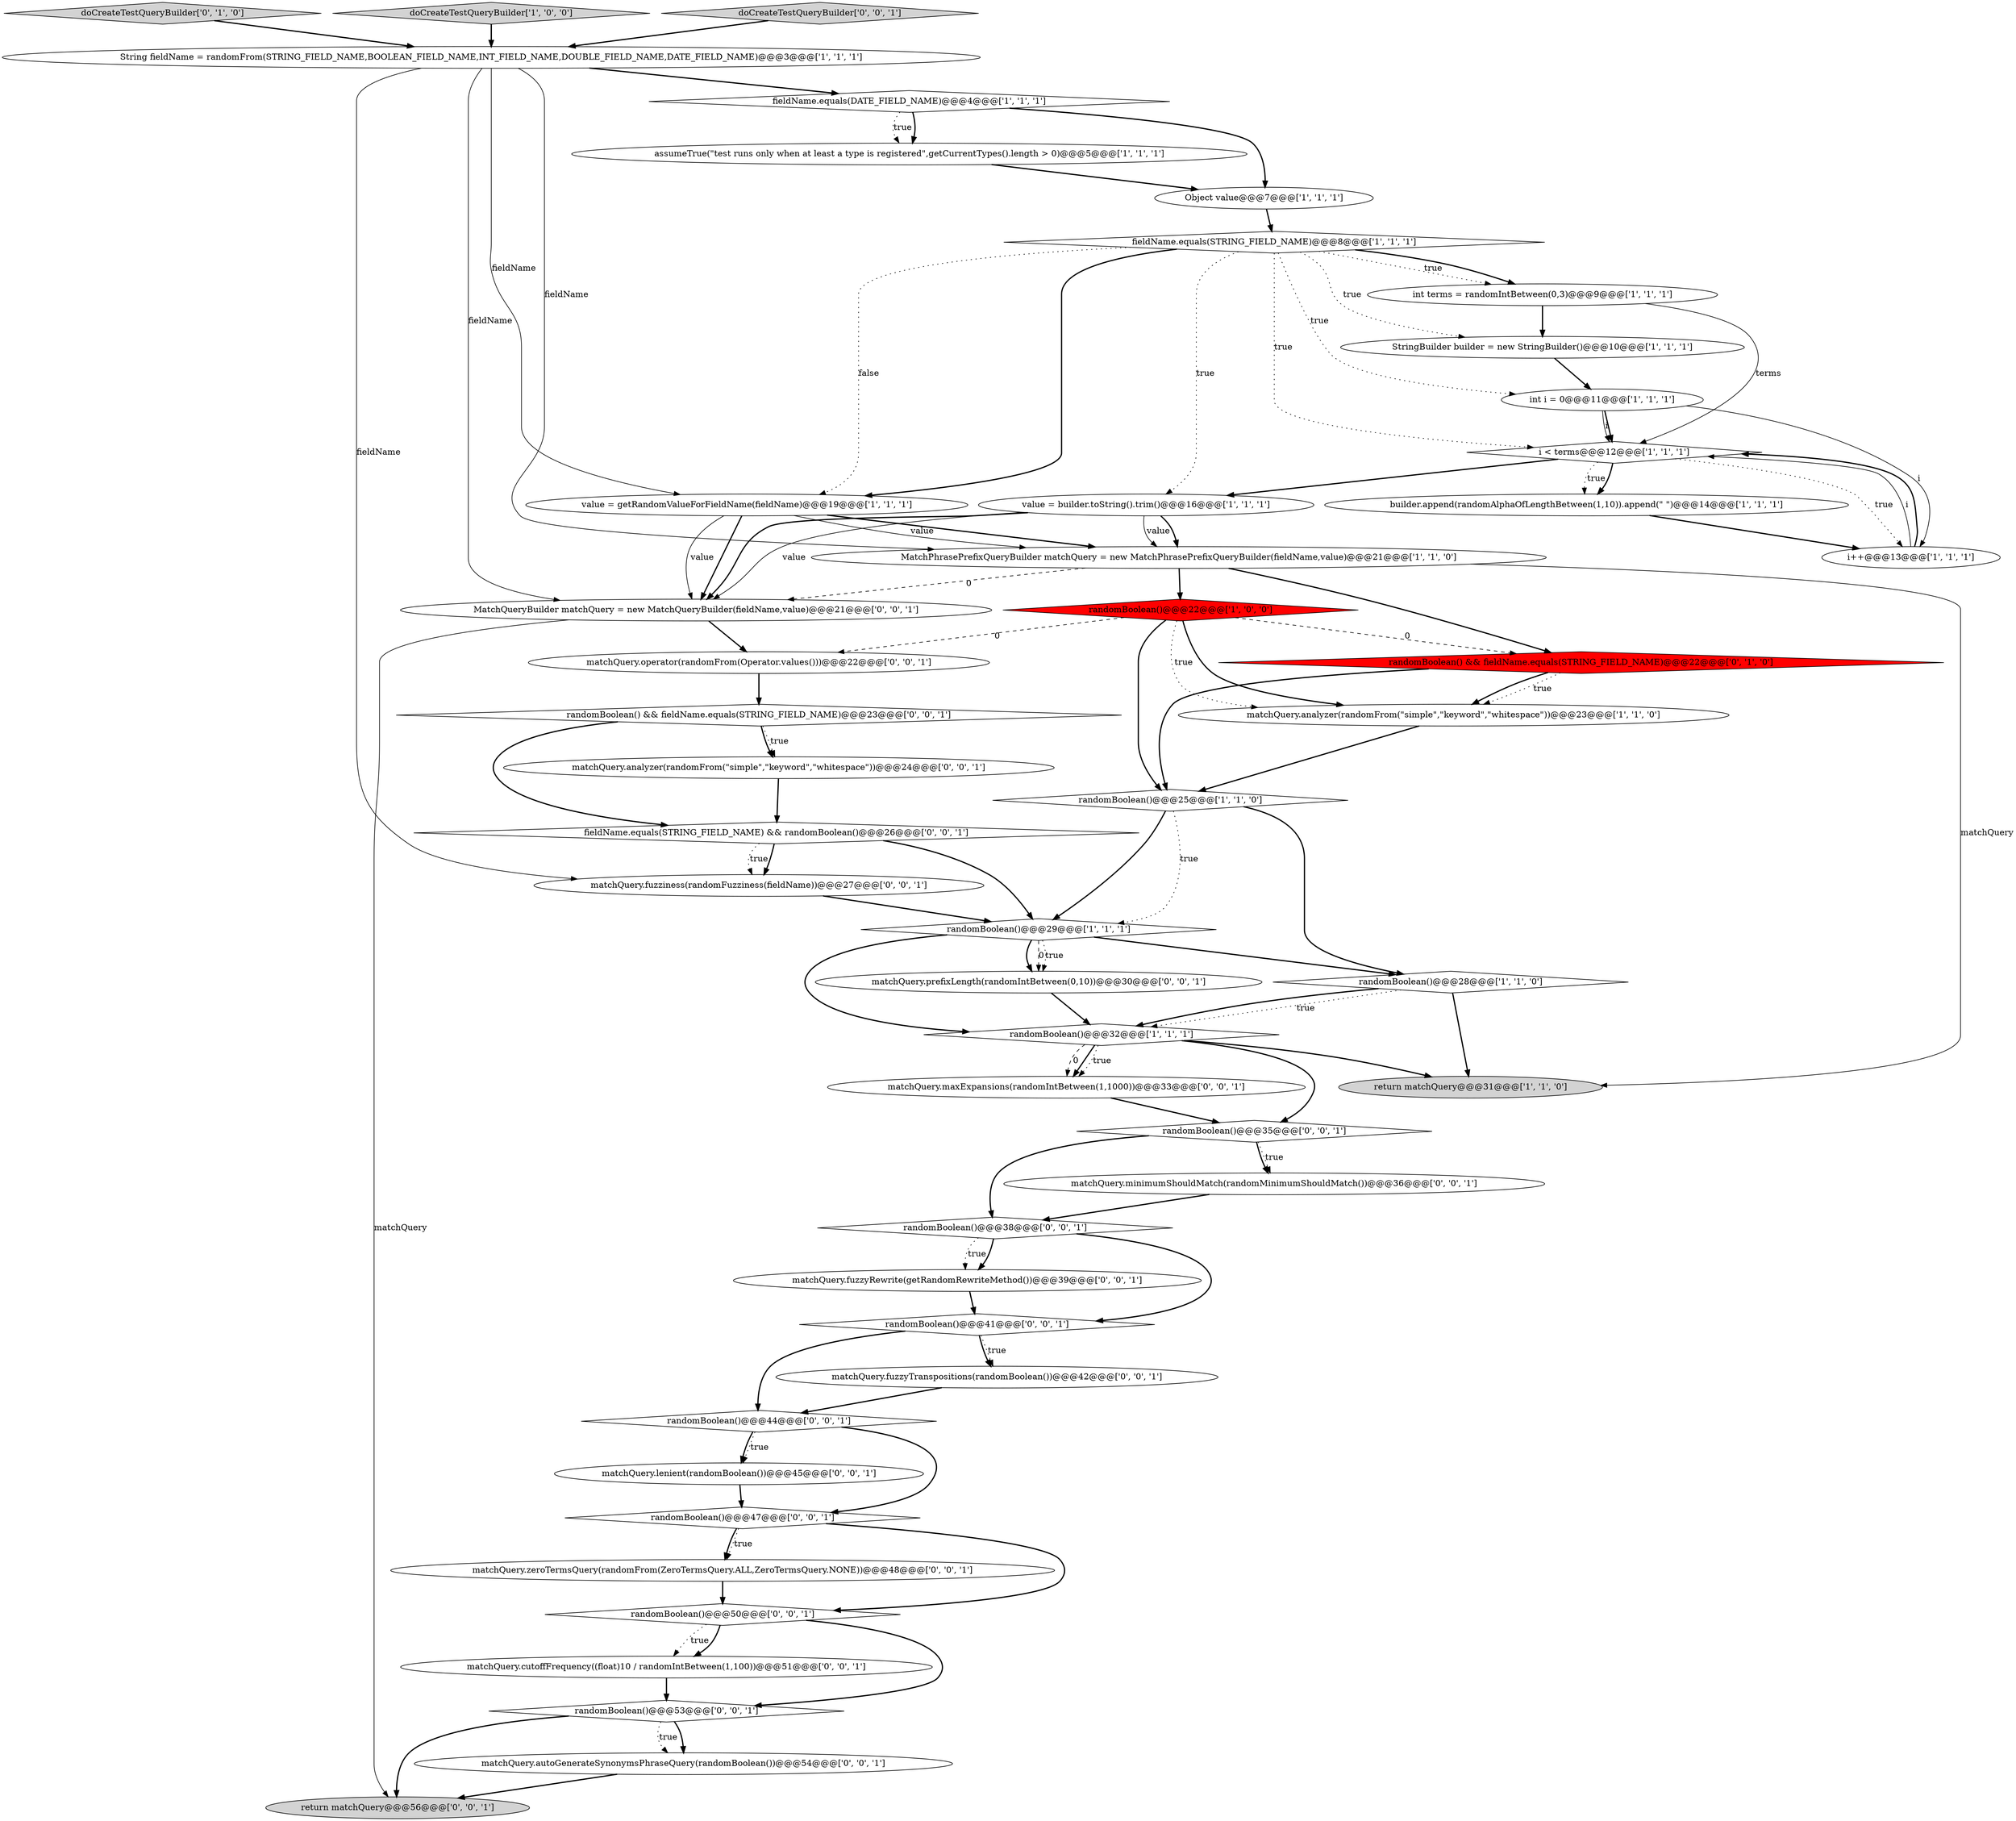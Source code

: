 digraph {
34 [style = filled, label = "matchQuery.cutoffFrequency((float)10 / randomIntBetween(1,100))@@@51@@@['0', '0', '1']", fillcolor = white, shape = ellipse image = "AAA0AAABBB3BBB"];
22 [style = filled, label = "randomBoolean() && fieldName.equals(STRING_FIELD_NAME)@@@22@@@['0', '1', '0']", fillcolor = red, shape = diamond image = "AAA1AAABBB2BBB"];
7 [style = filled, label = "int terms = randomIntBetween(0,3)@@@9@@@['1', '1', '1']", fillcolor = white, shape = ellipse image = "AAA0AAABBB1BBB"];
11 [style = filled, label = "matchQuery.analyzer(randomFrom(\"simple\",\"keyword\",\"whitespace\"))@@@23@@@['1', '1', '0']", fillcolor = white, shape = ellipse image = "AAA0AAABBB1BBB"];
32 [style = filled, label = "return matchQuery@@@56@@@['0', '0', '1']", fillcolor = lightgray, shape = ellipse image = "AAA0AAABBB3BBB"];
36 [style = filled, label = "matchQuery.maxExpansions(randomIntBetween(1,1000))@@@33@@@['0', '0', '1']", fillcolor = white, shape = ellipse image = "AAA0AAABBB3BBB"];
25 [style = filled, label = "matchQuery.autoGenerateSynonymsPhraseQuery(randomBoolean())@@@54@@@['0', '0', '1']", fillcolor = white, shape = ellipse image = "AAA0AAABBB3BBB"];
23 [style = filled, label = "doCreateTestQueryBuilder['0', '1', '0']", fillcolor = lightgray, shape = diamond image = "AAA0AAABBB2BBB"];
26 [style = filled, label = "fieldName.equals(STRING_FIELD_NAME) && randomBoolean()@@@26@@@['0', '0', '1']", fillcolor = white, shape = diamond image = "AAA0AAABBB3BBB"];
42 [style = filled, label = "matchQuery.lenient(randomBoolean())@@@45@@@['0', '0', '1']", fillcolor = white, shape = ellipse image = "AAA0AAABBB3BBB"];
1 [style = filled, label = "randomBoolean()@@@25@@@['1', '1', '0']", fillcolor = white, shape = diamond image = "AAA0AAABBB1BBB"];
4 [style = filled, label = "int i = 0@@@11@@@['1', '1', '1']", fillcolor = white, shape = ellipse image = "AAA0AAABBB1BBB"];
14 [style = filled, label = "builder.append(randomAlphaOfLengthBetween(1,10)).append(\" \")@@@14@@@['1', '1', '1']", fillcolor = white, shape = ellipse image = "AAA0AAABBB1BBB"];
21 [style = filled, label = "doCreateTestQueryBuilder['1', '0', '0']", fillcolor = lightgray, shape = diamond image = "AAA0AAABBB1BBB"];
27 [style = filled, label = "randomBoolean()@@@38@@@['0', '0', '1']", fillcolor = white, shape = diamond image = "AAA0AAABBB3BBB"];
15 [style = filled, label = "i < terms@@@12@@@['1', '1', '1']", fillcolor = white, shape = diamond image = "AAA0AAABBB1BBB"];
12 [style = filled, label = "value = getRandomValueForFieldName(fieldName)@@@19@@@['1', '1', '1']", fillcolor = white, shape = ellipse image = "AAA0AAABBB1BBB"];
2 [style = filled, label = "String fieldName = randomFrom(STRING_FIELD_NAME,BOOLEAN_FIELD_NAME,INT_FIELD_NAME,DOUBLE_FIELD_NAME,DATE_FIELD_NAME)@@@3@@@['1', '1', '1']", fillcolor = white, shape = ellipse image = "AAA0AAABBB1BBB"];
3 [style = filled, label = "i++@@@13@@@['1', '1', '1']", fillcolor = white, shape = ellipse image = "AAA0AAABBB1BBB"];
5 [style = filled, label = "value = builder.toString().trim()@@@16@@@['1', '1', '1']", fillcolor = white, shape = ellipse image = "AAA0AAABBB1BBB"];
47 [style = filled, label = "matchQuery.prefixLength(randomIntBetween(0,10))@@@30@@@['0', '0', '1']", fillcolor = white, shape = ellipse image = "AAA0AAABBB3BBB"];
20 [style = filled, label = "randomBoolean()@@@22@@@['1', '0', '0']", fillcolor = red, shape = diamond image = "AAA1AAABBB1BBB"];
19 [style = filled, label = "StringBuilder builder = new StringBuilder()@@@10@@@['1', '1', '1']", fillcolor = white, shape = ellipse image = "AAA0AAABBB1BBB"];
40 [style = filled, label = "matchQuery.zeroTermsQuery(randomFrom(ZeroTermsQuery.ALL,ZeroTermsQuery.NONE))@@@48@@@['0', '0', '1']", fillcolor = white, shape = ellipse image = "AAA0AAABBB3BBB"];
16 [style = filled, label = "randomBoolean()@@@32@@@['1', '1', '1']", fillcolor = white, shape = diamond image = "AAA0AAABBB1BBB"];
6 [style = filled, label = "fieldName.equals(DATE_FIELD_NAME)@@@4@@@['1', '1', '1']", fillcolor = white, shape = diamond image = "AAA0AAABBB1BBB"];
43 [style = filled, label = "matchQuery.analyzer(randomFrom(\"simple\",\"keyword\",\"whitespace\"))@@@24@@@['0', '0', '1']", fillcolor = white, shape = ellipse image = "AAA0AAABBB3BBB"];
35 [style = filled, label = "matchQuery.fuzzyRewrite(getRandomRewriteMethod())@@@39@@@['0', '0', '1']", fillcolor = white, shape = ellipse image = "AAA0AAABBB3BBB"];
28 [style = filled, label = "doCreateTestQueryBuilder['0', '0', '1']", fillcolor = lightgray, shape = diamond image = "AAA0AAABBB3BBB"];
30 [style = filled, label = "randomBoolean()@@@44@@@['0', '0', '1']", fillcolor = white, shape = diamond image = "AAA0AAABBB3BBB"];
0 [style = filled, label = "Object value@@@7@@@['1', '1', '1']", fillcolor = white, shape = ellipse image = "AAA0AAABBB1BBB"];
31 [style = filled, label = "matchQuery.minimumShouldMatch(randomMinimumShouldMatch())@@@36@@@['0', '0', '1']", fillcolor = white, shape = ellipse image = "AAA0AAABBB3BBB"];
41 [style = filled, label = "matchQuery.fuzzyTranspositions(randomBoolean())@@@42@@@['0', '0', '1']", fillcolor = white, shape = ellipse image = "AAA0AAABBB3BBB"];
44 [style = filled, label = "MatchQueryBuilder matchQuery = new MatchQueryBuilder(fieldName,value)@@@21@@@['0', '0', '1']", fillcolor = white, shape = ellipse image = "AAA0AAABBB3BBB"];
9 [style = filled, label = "randomBoolean()@@@28@@@['1', '1', '0']", fillcolor = white, shape = diamond image = "AAA0AAABBB1BBB"];
37 [style = filled, label = "randomBoolean()@@@47@@@['0', '0', '1']", fillcolor = white, shape = diamond image = "AAA0AAABBB3BBB"];
45 [style = filled, label = "randomBoolean()@@@53@@@['0', '0', '1']", fillcolor = white, shape = diamond image = "AAA0AAABBB3BBB"];
13 [style = filled, label = "return matchQuery@@@31@@@['1', '1', '0']", fillcolor = lightgray, shape = ellipse image = "AAA0AAABBB1BBB"];
17 [style = filled, label = "assumeTrue(\"test runs only when at least a type is registered\",getCurrentTypes().length > 0)@@@5@@@['1', '1', '1']", fillcolor = white, shape = ellipse image = "AAA0AAABBB1BBB"];
38 [style = filled, label = "matchQuery.fuzziness(randomFuzziness(fieldName))@@@27@@@['0', '0', '1']", fillcolor = white, shape = ellipse image = "AAA0AAABBB3BBB"];
10 [style = filled, label = "MatchPhrasePrefixQueryBuilder matchQuery = new MatchPhrasePrefixQueryBuilder(fieldName,value)@@@21@@@['1', '1', '0']", fillcolor = white, shape = ellipse image = "AAA0AAABBB1BBB"];
33 [style = filled, label = "randomBoolean()@@@50@@@['0', '0', '1']", fillcolor = white, shape = diamond image = "AAA0AAABBB3BBB"];
18 [style = filled, label = "randomBoolean()@@@29@@@['1', '1', '1']", fillcolor = white, shape = diamond image = "AAA0AAABBB1BBB"];
29 [style = filled, label = "randomBoolean() && fieldName.equals(STRING_FIELD_NAME)@@@23@@@['0', '0', '1']", fillcolor = white, shape = diamond image = "AAA0AAABBB3BBB"];
46 [style = filled, label = "matchQuery.operator(randomFrom(Operator.values()))@@@22@@@['0', '0', '1']", fillcolor = white, shape = ellipse image = "AAA0AAABBB3BBB"];
39 [style = filled, label = "randomBoolean()@@@41@@@['0', '0', '1']", fillcolor = white, shape = diamond image = "AAA0AAABBB3BBB"];
24 [style = filled, label = "randomBoolean()@@@35@@@['0', '0', '1']", fillcolor = white, shape = diamond image = "AAA0AAABBB3BBB"];
8 [style = filled, label = "fieldName.equals(STRING_FIELD_NAME)@@@8@@@['1', '1', '1']", fillcolor = white, shape = diamond image = "AAA0AAABBB1BBB"];
14->3 [style = bold, label=""];
29->43 [style = dotted, label="true"];
12->44 [style = bold, label=""];
20->11 [style = dotted, label="true"];
2->6 [style = bold, label=""];
4->15 [style = bold, label=""];
3->15 [style = solid, label="i"];
43->26 [style = bold, label=""];
8->4 [style = dotted, label="true"];
9->16 [style = bold, label=""];
21->2 [style = bold, label=""];
44->46 [style = bold, label=""];
20->46 [style = dashed, label="0"];
12->10 [style = bold, label=""];
37->40 [style = bold, label=""];
45->25 [style = bold, label=""];
36->24 [style = bold, label=""];
5->10 [style = solid, label="value"];
12->10 [style = solid, label="value"];
18->47 [style = dotted, label="true"];
4->15 [style = solid, label="i"];
0->8 [style = bold, label=""];
29->43 [style = bold, label=""];
9->13 [style = bold, label=""];
33->45 [style = bold, label=""];
37->33 [style = bold, label=""];
27->35 [style = dotted, label="true"];
24->27 [style = bold, label=""];
5->10 [style = bold, label=""];
30->42 [style = bold, label=""];
8->7 [style = dotted, label="true"];
15->14 [style = dotted, label="true"];
29->26 [style = bold, label=""];
1->18 [style = dotted, label="true"];
15->3 [style = dotted, label="true"];
41->30 [style = bold, label=""];
38->18 [style = bold, label=""];
31->27 [style = bold, label=""];
18->9 [style = bold, label=""];
39->41 [style = bold, label=""];
22->11 [style = bold, label=""];
47->16 [style = bold, label=""];
8->19 [style = dotted, label="true"];
6->17 [style = bold, label=""];
16->36 [style = bold, label=""];
16->13 [style = bold, label=""];
42->37 [style = bold, label=""];
30->42 [style = dotted, label="true"];
15->14 [style = bold, label=""];
18->47 [style = bold, label=""];
2->12 [style = solid, label="fieldName"];
16->24 [style = bold, label=""];
35->39 [style = bold, label=""];
16->36 [style = dotted, label="true"];
45->32 [style = bold, label=""];
8->15 [style = dotted, label="true"];
4->3 [style = solid, label="i"];
20->1 [style = bold, label=""];
27->35 [style = bold, label=""];
1->9 [style = bold, label=""];
46->29 [style = bold, label=""];
10->13 [style = solid, label="matchQuery"];
27->39 [style = bold, label=""];
40->33 [style = bold, label=""];
17->0 [style = bold, label=""];
26->38 [style = dotted, label="true"];
5->44 [style = bold, label=""];
24->31 [style = bold, label=""];
12->44 [style = solid, label="value"];
16->36 [style = dashed, label="0"];
23->2 [style = bold, label=""];
22->1 [style = bold, label=""];
9->16 [style = dotted, label="true"];
7->19 [style = bold, label=""];
8->12 [style = bold, label=""];
20->11 [style = bold, label=""];
18->16 [style = bold, label=""];
10->22 [style = bold, label=""];
44->32 [style = solid, label="matchQuery"];
10->20 [style = bold, label=""];
18->47 [style = dashed, label="0"];
8->12 [style = dotted, label="false"];
11->1 [style = bold, label=""];
2->10 [style = solid, label="fieldName"];
34->45 [style = bold, label=""];
33->34 [style = dotted, label="true"];
24->31 [style = dotted, label="true"];
2->44 [style = solid, label="fieldName"];
25->32 [style = bold, label=""];
10->44 [style = dashed, label="0"];
22->11 [style = dotted, label="true"];
1->18 [style = bold, label=""];
6->0 [style = bold, label=""];
3->15 [style = bold, label=""];
30->37 [style = bold, label=""];
6->17 [style = dotted, label="true"];
15->5 [style = bold, label=""];
8->7 [style = bold, label=""];
39->30 [style = bold, label=""];
26->38 [style = bold, label=""];
28->2 [style = bold, label=""];
8->5 [style = dotted, label="true"];
39->41 [style = dotted, label="true"];
45->25 [style = dotted, label="true"];
20->22 [style = dashed, label="0"];
19->4 [style = bold, label=""];
37->40 [style = dotted, label="true"];
7->15 [style = solid, label="terms"];
33->34 [style = bold, label=""];
2->38 [style = solid, label="fieldName"];
26->18 [style = bold, label=""];
5->44 [style = solid, label="value"];
}
